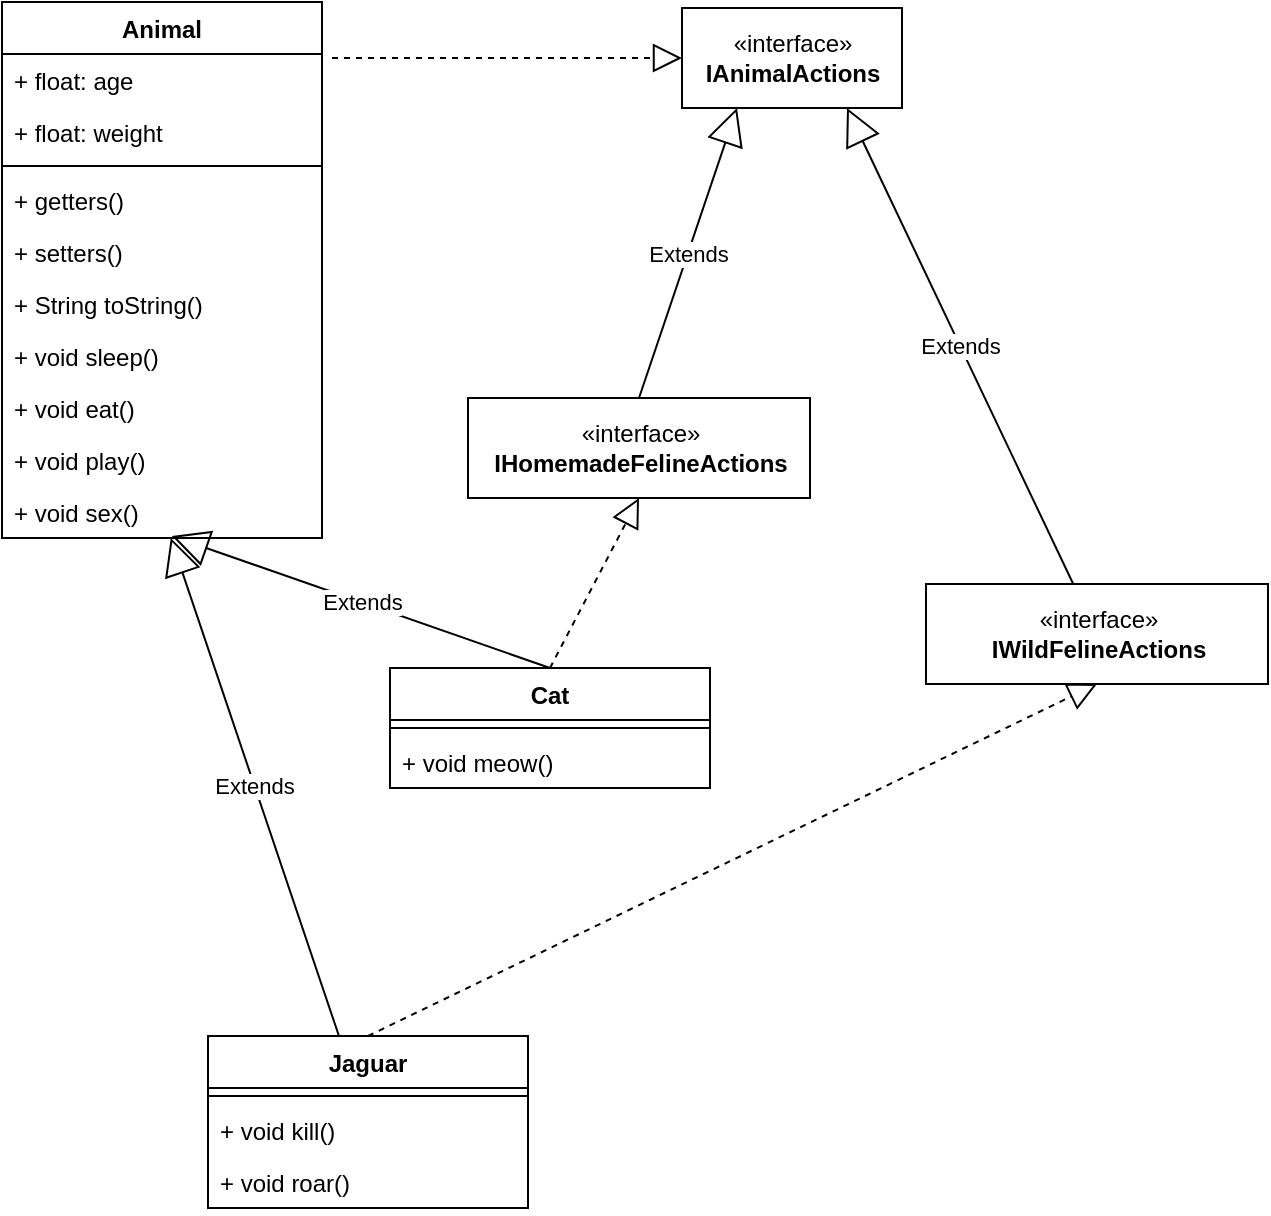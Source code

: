 <mxfile version="16.2.6" type="device"><diagram id="aLUugu0kL5G1_n0HuXfW" name="Page-1"><mxGraphModel dx="1422" dy="737" grid="0" gridSize="10" guides="0" tooltips="1" connect="1" arrows="1" fold="1" page="1" pageScale="1" pageWidth="1169" pageHeight="827" math="0" shadow="0"><root><mxCell id="0"/><mxCell id="1" parent="0"/><mxCell id="T_5OFUqLAaPHFm7tHZyw-5" value="Animal" style="swimlane;fontStyle=1;align=center;verticalAlign=top;childLayout=stackLayout;horizontal=1;startSize=26;horizontalStack=0;resizeParent=1;resizeParentMax=0;resizeLast=0;collapsible=1;marginBottom=0;" vertex="1" parent="1"><mxGeometry x="279" y="77" width="160" height="268" as="geometry"/></mxCell><mxCell id="T_5OFUqLAaPHFm7tHZyw-6" value="+ float: age" style="text;strokeColor=none;fillColor=none;align=left;verticalAlign=top;spacingLeft=4;spacingRight=4;overflow=hidden;rotatable=0;points=[[0,0.5],[1,0.5]];portConstraint=eastwest;" vertex="1" parent="T_5OFUqLAaPHFm7tHZyw-5"><mxGeometry y="26" width="160" height="26" as="geometry"/></mxCell><mxCell id="T_5OFUqLAaPHFm7tHZyw-7" value="+ float: weight" style="text;strokeColor=none;fillColor=none;align=left;verticalAlign=top;spacingLeft=4;spacingRight=4;overflow=hidden;rotatable=0;points=[[0,0.5],[1,0.5]];portConstraint=eastwest;" vertex="1" parent="T_5OFUqLAaPHFm7tHZyw-5"><mxGeometry y="52" width="160" height="26" as="geometry"/></mxCell><mxCell id="T_5OFUqLAaPHFm7tHZyw-8" value="" style="line;strokeWidth=1;fillColor=none;align=left;verticalAlign=middle;spacingTop=-1;spacingLeft=3;spacingRight=3;rotatable=0;labelPosition=right;points=[];portConstraint=eastwest;" vertex="1" parent="T_5OFUqLAaPHFm7tHZyw-5"><mxGeometry y="78" width="160" height="8" as="geometry"/></mxCell><mxCell id="T_5OFUqLAaPHFm7tHZyw-9" value="+ getters()" style="text;strokeColor=none;fillColor=none;align=left;verticalAlign=top;spacingLeft=4;spacingRight=4;overflow=hidden;rotatable=0;points=[[0,0.5],[1,0.5]];portConstraint=eastwest;" vertex="1" parent="T_5OFUqLAaPHFm7tHZyw-5"><mxGeometry y="86" width="160" height="26" as="geometry"/></mxCell><mxCell id="T_5OFUqLAaPHFm7tHZyw-10" value="+ setters()" style="text;strokeColor=none;fillColor=none;align=left;verticalAlign=top;spacingLeft=4;spacingRight=4;overflow=hidden;rotatable=0;points=[[0,0.5],[1,0.5]];portConstraint=eastwest;" vertex="1" parent="T_5OFUqLAaPHFm7tHZyw-5"><mxGeometry y="112" width="160" height="26" as="geometry"/></mxCell><mxCell id="T_5OFUqLAaPHFm7tHZyw-11" value="+ String toString()" style="text;strokeColor=none;fillColor=none;align=left;verticalAlign=top;spacingLeft=4;spacingRight=4;overflow=hidden;rotatable=0;points=[[0,0.5],[1,0.5]];portConstraint=eastwest;" vertex="1" parent="T_5OFUqLAaPHFm7tHZyw-5"><mxGeometry y="138" width="160" height="26" as="geometry"/></mxCell><mxCell id="T_5OFUqLAaPHFm7tHZyw-12" value="+ void sleep()" style="text;strokeColor=none;fillColor=none;align=left;verticalAlign=top;spacingLeft=4;spacingRight=4;overflow=hidden;rotatable=0;points=[[0,0.5],[1,0.5]];portConstraint=eastwest;" vertex="1" parent="T_5OFUqLAaPHFm7tHZyw-5"><mxGeometry y="164" width="160" height="26" as="geometry"/></mxCell><mxCell id="T_5OFUqLAaPHFm7tHZyw-13" value="+ void eat()" style="text;strokeColor=none;fillColor=none;align=left;verticalAlign=top;spacingLeft=4;spacingRight=4;overflow=hidden;rotatable=0;points=[[0,0.5],[1,0.5]];portConstraint=eastwest;" vertex="1" parent="T_5OFUqLAaPHFm7tHZyw-5"><mxGeometry y="190" width="160" height="26" as="geometry"/></mxCell><mxCell id="T_5OFUqLAaPHFm7tHZyw-14" value="+ void play()" style="text;strokeColor=none;fillColor=none;align=left;verticalAlign=top;spacingLeft=4;spacingRight=4;overflow=hidden;rotatable=0;points=[[0,0.5],[1,0.5]];portConstraint=eastwest;" vertex="1" parent="T_5OFUqLAaPHFm7tHZyw-5"><mxGeometry y="216" width="160" height="26" as="geometry"/></mxCell><mxCell id="T_5OFUqLAaPHFm7tHZyw-15" value="+ void sex()" style="text;strokeColor=none;fillColor=none;align=left;verticalAlign=top;spacingLeft=4;spacingRight=4;overflow=hidden;rotatable=0;points=[[0,0.5],[1,0.5]];portConstraint=eastwest;" vertex="1" parent="T_5OFUqLAaPHFm7tHZyw-5"><mxGeometry y="242" width="160" height="26" as="geometry"/></mxCell><mxCell id="T_5OFUqLAaPHFm7tHZyw-16" value="Jaguar" style="swimlane;fontStyle=1;align=center;verticalAlign=top;childLayout=stackLayout;horizontal=1;startSize=26;horizontalStack=0;resizeParent=1;resizeParentMax=0;resizeLast=0;collapsible=1;marginBottom=0;" vertex="1" parent="1"><mxGeometry x="382" y="594" width="160" height="86" as="geometry"/></mxCell><mxCell id="T_5OFUqLAaPHFm7tHZyw-17" value="" style="line;strokeWidth=1;fillColor=none;align=left;verticalAlign=middle;spacingTop=-1;spacingLeft=3;spacingRight=3;rotatable=0;labelPosition=right;points=[];portConstraint=eastwest;" vertex="1" parent="T_5OFUqLAaPHFm7tHZyw-16"><mxGeometry y="26" width="160" height="8" as="geometry"/></mxCell><mxCell id="T_5OFUqLAaPHFm7tHZyw-18" value="+ void kill()" style="text;strokeColor=none;fillColor=none;align=left;verticalAlign=top;spacingLeft=4;spacingRight=4;overflow=hidden;rotatable=0;points=[[0,0.5],[1,0.5]];portConstraint=eastwest;" vertex="1" parent="T_5OFUqLAaPHFm7tHZyw-16"><mxGeometry y="34" width="160" height="26" as="geometry"/></mxCell><mxCell id="T_5OFUqLAaPHFm7tHZyw-35" value="+ void roar()" style="text;strokeColor=none;fillColor=none;align=left;verticalAlign=top;spacingLeft=4;spacingRight=4;overflow=hidden;rotatable=0;points=[[0,0.5],[1,0.5]];portConstraint=eastwest;" vertex="1" parent="T_5OFUqLAaPHFm7tHZyw-16"><mxGeometry y="60" width="160" height="26" as="geometry"/></mxCell><mxCell id="T_5OFUqLAaPHFm7tHZyw-20" value="Extends" style="endArrow=block;endSize=16;endFill=0;html=1;rounded=0;" edge="1" parent="1" source="T_5OFUqLAaPHFm7tHZyw-16" target="T_5OFUqLAaPHFm7tHZyw-15"><mxGeometry width="160" relative="1" as="geometry"><mxPoint x="288" y="392" as="sourcePoint"/><mxPoint x="448" y="392" as="targetPoint"/></mxGeometry></mxCell><mxCell id="T_5OFUqLAaPHFm7tHZyw-21" value="«interface»&lt;br&gt;&lt;b&gt;IAnimalActions&lt;/b&gt;" style="html=1;" vertex="1" parent="1"><mxGeometry x="619" y="80" width="110" height="50" as="geometry"/></mxCell><mxCell id="T_5OFUqLAaPHFm7tHZyw-22" value="«interface»&lt;br&gt;&lt;b&gt;IHomemadeFelineActions&lt;/b&gt;" style="html=1;" vertex="1" parent="1"><mxGeometry x="512" y="275" width="171" height="50" as="geometry"/></mxCell><mxCell id="T_5OFUqLAaPHFm7tHZyw-24" value="" style="endArrow=block;dashed=1;endFill=0;endSize=12;html=1;rounded=0;entryX=0;entryY=0.5;entryDx=0;entryDy=0;" edge="1" parent="1" target="T_5OFUqLAaPHFm7tHZyw-21"><mxGeometry width="160" relative="1" as="geometry"><mxPoint x="444" y="105" as="sourcePoint"/><mxPoint x="604" y="113" as="targetPoint"/></mxGeometry></mxCell><mxCell id="T_5OFUqLAaPHFm7tHZyw-26" value="Extends" style="endArrow=block;endSize=16;endFill=0;html=1;rounded=0;exitX=0.5;exitY=0;exitDx=0;exitDy=0;entryX=0.25;entryY=1;entryDx=0;entryDy=0;" edge="1" parent="1" source="T_5OFUqLAaPHFm7tHZyw-22" target="T_5OFUqLAaPHFm7tHZyw-21"><mxGeometry width="160" relative="1" as="geometry"><mxPoint x="547" y="265" as="sourcePoint"/><mxPoint x="707" y="265" as="targetPoint"/></mxGeometry></mxCell><mxCell id="T_5OFUqLAaPHFm7tHZyw-27" value="«interface»&lt;br&gt;&lt;b&gt;IWildFelineActions&lt;/b&gt;" style="html=1;" vertex="1" parent="1"><mxGeometry x="741" y="368" width="171" height="50" as="geometry"/></mxCell><mxCell id="T_5OFUqLAaPHFm7tHZyw-29" value="Extends" style="endArrow=block;endSize=16;endFill=0;html=1;rounded=0;entryX=0.75;entryY=1;entryDx=0;entryDy=0;" edge="1" parent="1" source="T_5OFUqLAaPHFm7tHZyw-27" target="T_5OFUqLAaPHFm7tHZyw-21"><mxGeometry width="160" relative="1" as="geometry"><mxPoint x="288" y="392" as="sourcePoint"/><mxPoint x="448" y="392" as="targetPoint"/></mxGeometry></mxCell><mxCell id="T_5OFUqLAaPHFm7tHZyw-31" value="Cat" style="swimlane;fontStyle=1;align=center;verticalAlign=top;childLayout=stackLayout;horizontal=1;startSize=26;horizontalStack=0;resizeParent=1;resizeParentMax=0;resizeLast=0;collapsible=1;marginBottom=0;" vertex="1" parent="1"><mxGeometry x="473" y="410" width="160" height="60" as="geometry"/></mxCell><mxCell id="T_5OFUqLAaPHFm7tHZyw-32" value="" style="line;strokeWidth=1;fillColor=none;align=left;verticalAlign=middle;spacingTop=-1;spacingLeft=3;spacingRight=3;rotatable=0;labelPosition=right;points=[];portConstraint=eastwest;" vertex="1" parent="T_5OFUqLAaPHFm7tHZyw-31"><mxGeometry y="26" width="160" height="8" as="geometry"/></mxCell><mxCell id="T_5OFUqLAaPHFm7tHZyw-33" value="+ void meow()" style="text;strokeColor=none;fillColor=none;align=left;verticalAlign=top;spacingLeft=4;spacingRight=4;overflow=hidden;rotatable=0;points=[[0,0.5],[1,0.5]];portConstraint=eastwest;" vertex="1" parent="T_5OFUqLAaPHFm7tHZyw-31"><mxGeometry y="34" width="160" height="26" as="geometry"/></mxCell><mxCell id="T_5OFUqLAaPHFm7tHZyw-34" value="Extends" style="endArrow=block;endSize=16;endFill=0;html=1;rounded=0;exitX=0.5;exitY=0;exitDx=0;exitDy=0;entryX=0.531;entryY=0.962;entryDx=0;entryDy=0;entryPerimeter=0;" edge="1" parent="1" source="T_5OFUqLAaPHFm7tHZyw-31" target="T_5OFUqLAaPHFm7tHZyw-15"><mxGeometry width="160" relative="1" as="geometry"><mxPoint x="284" y="465" as="sourcePoint"/><mxPoint x="363.333" y="346" as="targetPoint"/></mxGeometry></mxCell><mxCell id="T_5OFUqLAaPHFm7tHZyw-36" value="" style="endArrow=block;dashed=1;endFill=0;endSize=12;html=1;rounded=0;entryX=0.5;entryY=1;entryDx=0;entryDy=0;exitX=0.5;exitY=0;exitDx=0;exitDy=0;" edge="1" parent="1" source="T_5OFUqLAaPHFm7tHZyw-31" target="T_5OFUqLAaPHFm7tHZyw-22"><mxGeometry width="160" relative="1" as="geometry"><mxPoint x="454" y="115" as="sourcePoint"/><mxPoint x="629" y="115" as="targetPoint"/></mxGeometry></mxCell><mxCell id="T_5OFUqLAaPHFm7tHZyw-37" value="" style="endArrow=block;dashed=1;endFill=0;endSize=12;html=1;rounded=0;entryX=0.5;entryY=1;entryDx=0;entryDy=0;exitX=0.5;exitY=0;exitDx=0;exitDy=0;" edge="1" parent="1" source="T_5OFUqLAaPHFm7tHZyw-16" target="T_5OFUqLAaPHFm7tHZyw-27"><mxGeometry width="160" relative="1" as="geometry"><mxPoint x="502" y="407" as="sourcePoint"/><mxPoint x="607.5" y="335" as="targetPoint"/></mxGeometry></mxCell></root></mxGraphModel></diagram></mxfile>